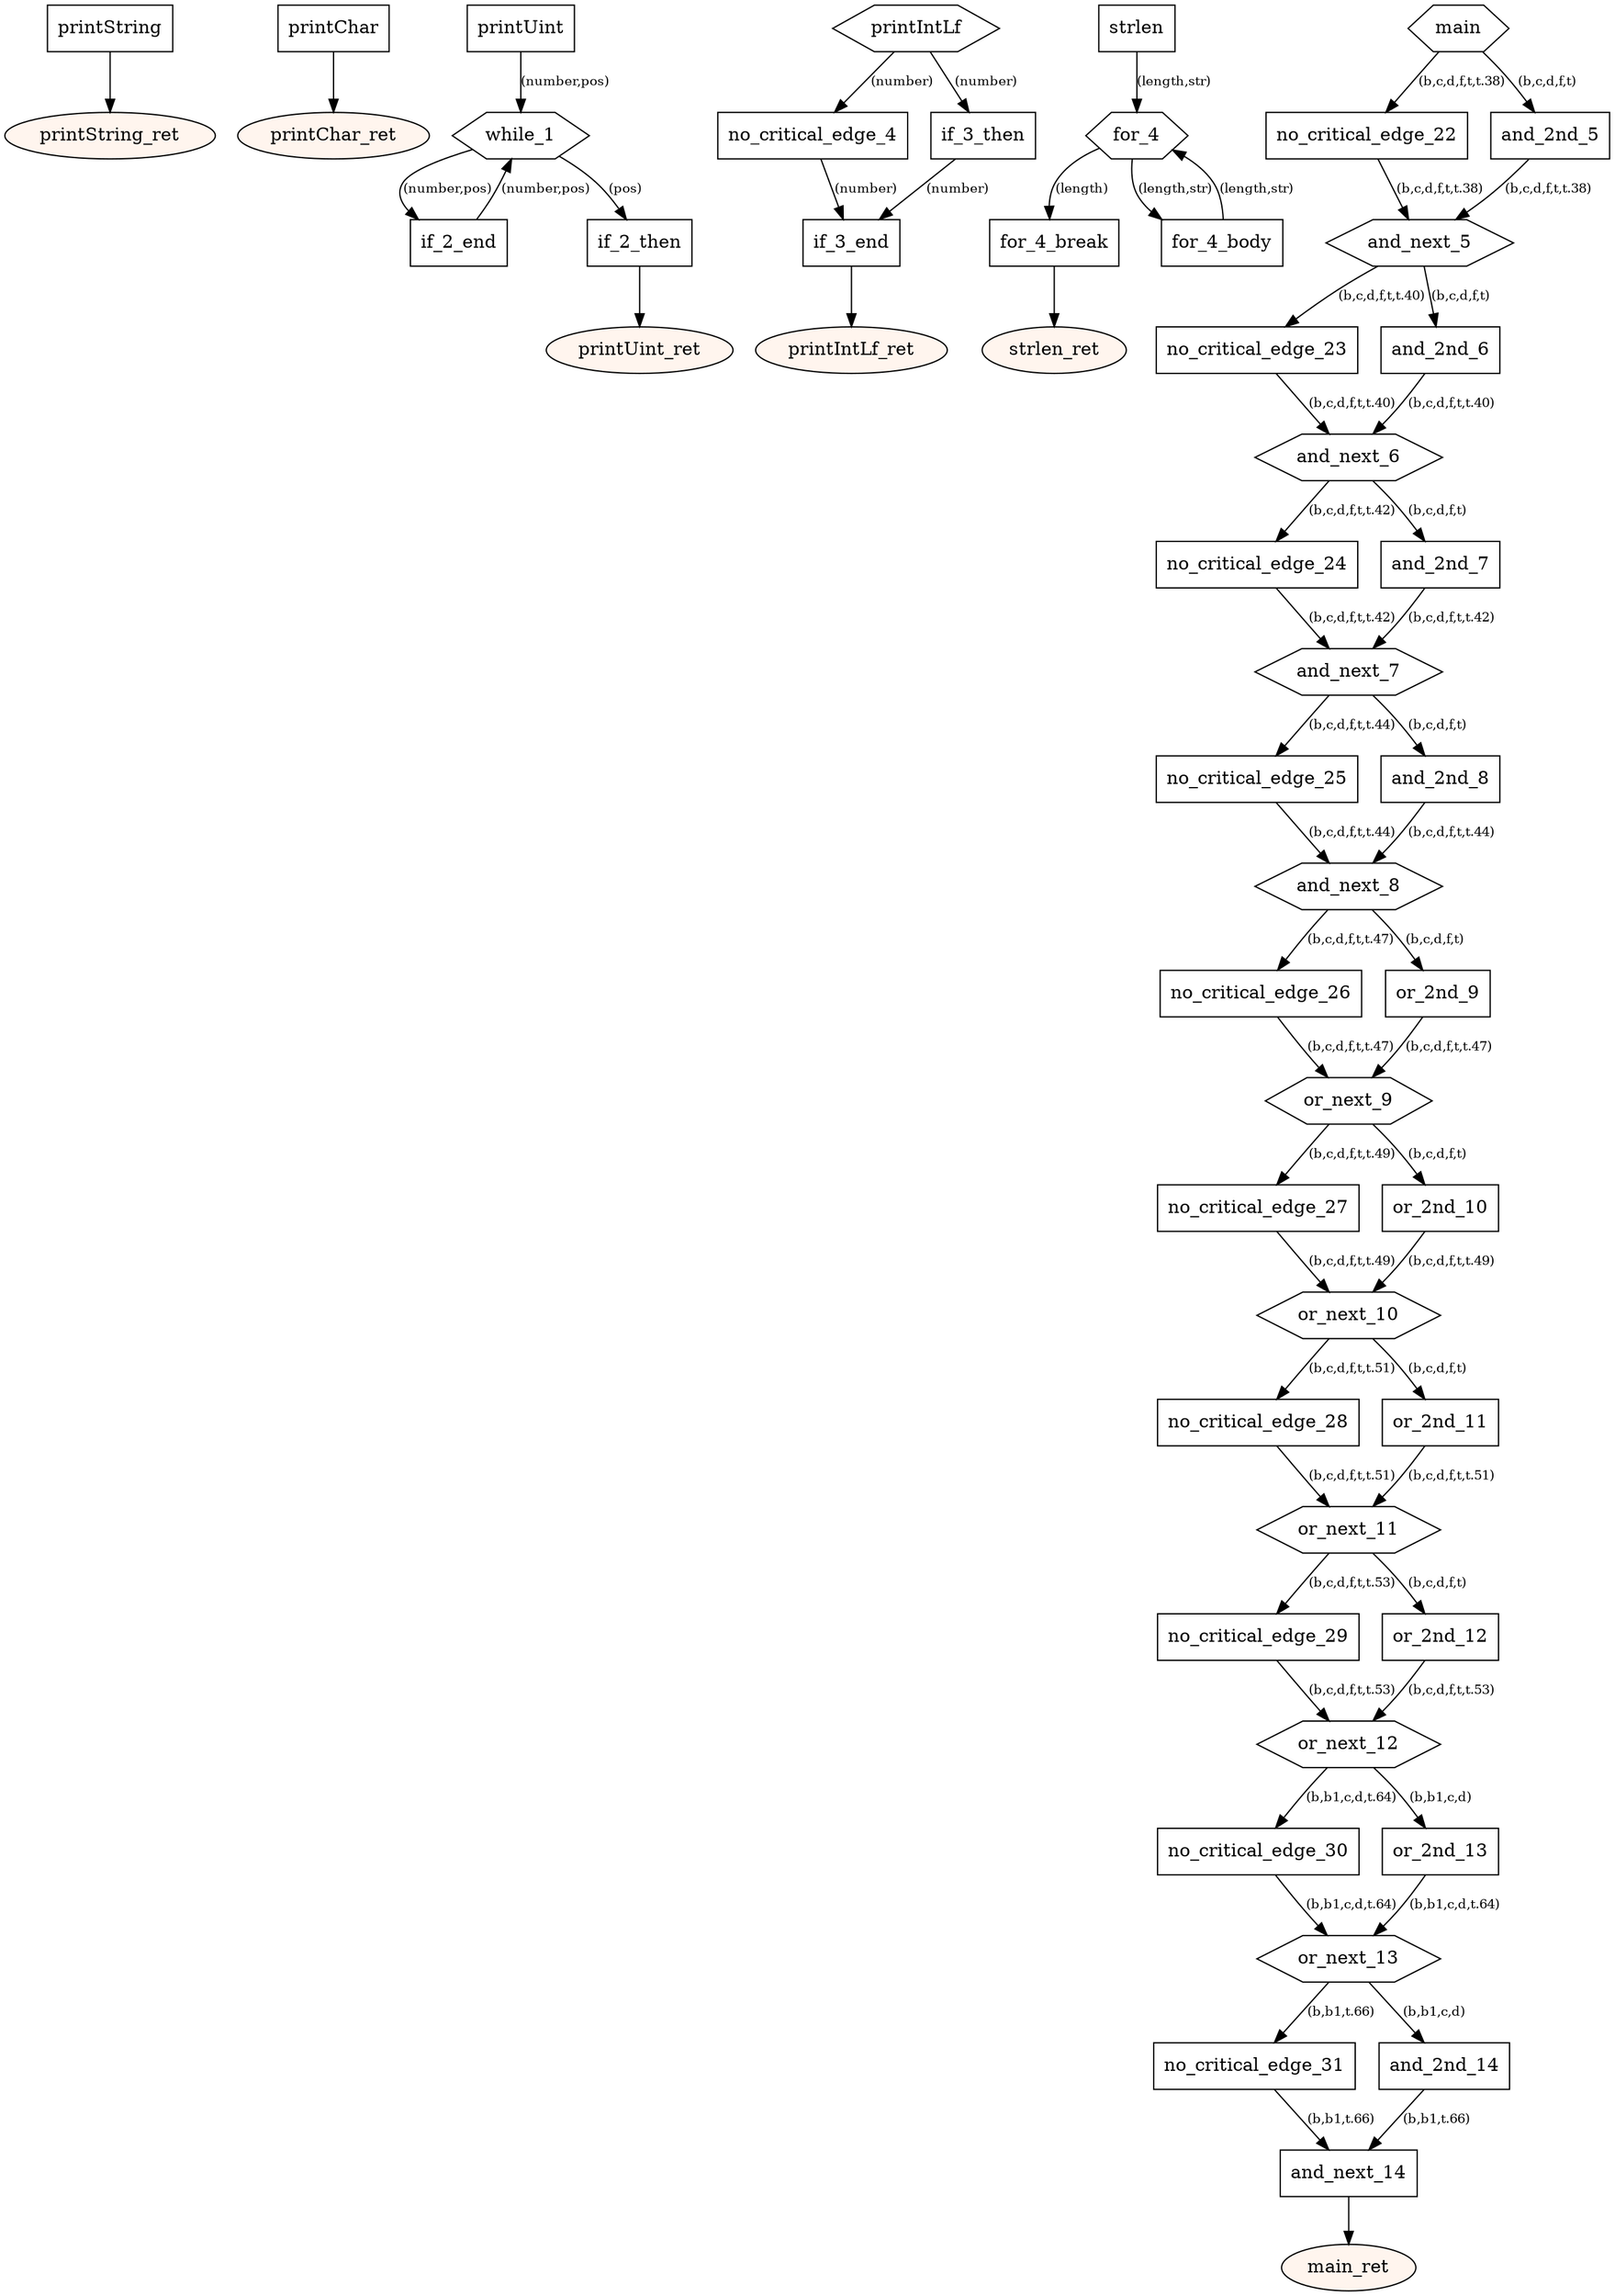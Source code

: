 digraph program {
	edge[fontsize="10pt"];
	subgraph fn_printString {
		BasicBlock_0_printString [label="printString",shape=box];
		BasicBlock_0_printString -> BasicBlock_0_printString_ret;
		BasicBlock_0_printString_ret [label="printString_ret",shape=oval,style=filled,fillcolor="#fff5ee"];
	}
	subgraph fn_printChar {
		BasicBlock_1_printChar [label="printChar",shape=box];
		BasicBlock_1_printChar -> BasicBlock_1_printChar_ret;
		BasicBlock_1_printChar_ret [label="printChar_ret",shape=oval,style=filled,fillcolor="#fff5ee"];
	}
	subgraph fn_printUint {
		BasicBlock_2_printUint [label="printUint",shape=box];
		BasicBlock_2_printUint -> BasicBlock_2_while_1 [label="(number,pos)"];
		BasicBlock_2_while_1 [label="while_1",shape=hexagon];
		BasicBlock_2_while_1 -> BasicBlock_2_if_2_end [label="(number,pos)"];
		BasicBlock_2_while_1 -> BasicBlock_2_if_2_then [label="(pos)"];
		BasicBlock_2_if_2_end [label="if_2_end",shape=box];
		BasicBlock_2_if_2_end -> BasicBlock_2_while_1 [label="(number,pos)"];
		BasicBlock_2_if_2_then [label="if_2_then",shape=box];
		BasicBlock_2_if_2_then -> BasicBlock_2_printUint_ret;
		BasicBlock_2_printUint_ret [label="printUint_ret",shape=oval,style=filled,fillcolor="#fff5ee"];
	}
	subgraph fn_printIntLf {
		BasicBlock_3_printIntLf [label="printIntLf",shape=hexagon];
		BasicBlock_3_printIntLf -> BasicBlock_3_no_critical_edge_4 [label="(number)"];
		BasicBlock_3_printIntLf -> BasicBlock_3_if_3_then [label="(number)"];
		BasicBlock_3_no_critical_edge_4 [label="no_critical_edge_4",shape=box];
		BasicBlock_3_no_critical_edge_4 -> BasicBlock_3_if_3_end [label="(number)"];
		BasicBlock_3_if_3_then [label="if_3_then",shape=box];
		BasicBlock_3_if_3_then -> BasicBlock_3_if_3_end [label="(number)"];
		BasicBlock_3_if_3_end [label="if_3_end",shape=box];
		BasicBlock_3_if_3_end -> BasicBlock_3_printIntLf_ret;
		BasicBlock_3_printIntLf_ret [label="printIntLf_ret",shape=oval,style=filled,fillcolor="#fff5ee"];
	}
	subgraph fn_strlen {
		BasicBlock_4_strlen [label="strlen",shape=box];
		BasicBlock_4_strlen -> BasicBlock_4_for_4 [label="(length,str)"];
		BasicBlock_4_for_4 [label="for_4",shape=hexagon];
		BasicBlock_4_for_4 -> BasicBlock_4_for_4_break [label="(length)"];
		BasicBlock_4_for_4 -> BasicBlock_4_for_4_body [label="(length,str)"];
		BasicBlock_4_for_4_body [label="for_4_body",shape=box];
		BasicBlock_4_for_4_body -> BasicBlock_4_for_4 [label="(length,str)"];
		BasicBlock_4_for_4_break [label="for_4_break",shape=box];
		BasicBlock_4_for_4_break -> BasicBlock_4_strlen_ret;
		BasicBlock_4_strlen_ret [label="strlen_ret",shape=oval,style=filled,fillcolor="#fff5ee"];
	}
	subgraph fn_main {
		BasicBlock_5_main [label="main",shape=hexagon];
		BasicBlock_5_main -> BasicBlock_5_no_critical_edge_22 [label="(b,c,d,f,t,t.38)"];
		BasicBlock_5_main -> BasicBlock_5_and_2nd_5 [label="(b,c,d,f,t)"];
		BasicBlock_5_no_critical_edge_22 [label="no_critical_edge_22",shape=box];
		BasicBlock_5_no_critical_edge_22 -> BasicBlock_5_and_next_5 [label="(b,c,d,f,t,t.38)"];
		BasicBlock_5_and_2nd_5 [label="and_2nd_5",shape=box];
		BasicBlock_5_and_2nd_5 -> BasicBlock_5_and_next_5 [label="(b,c,d,f,t,t.38)"];
		BasicBlock_5_and_next_5 [label="and_next_5",shape=hexagon];
		BasicBlock_5_and_next_5 -> BasicBlock_5_no_critical_edge_23 [label="(b,c,d,f,t,t.40)"];
		BasicBlock_5_and_next_5 -> BasicBlock_5_and_2nd_6 [label="(b,c,d,f,t)"];
		BasicBlock_5_no_critical_edge_23 [label="no_critical_edge_23",shape=box];
		BasicBlock_5_no_critical_edge_23 -> BasicBlock_5_and_next_6 [label="(b,c,d,f,t,t.40)"];
		BasicBlock_5_and_2nd_6 [label="and_2nd_6",shape=box];
		BasicBlock_5_and_2nd_6 -> BasicBlock_5_and_next_6 [label="(b,c,d,f,t,t.40)"];
		BasicBlock_5_and_next_6 [label="and_next_6",shape=hexagon];
		BasicBlock_5_and_next_6 -> BasicBlock_5_no_critical_edge_24 [label="(b,c,d,f,t,t.42)"];
		BasicBlock_5_and_next_6 -> BasicBlock_5_and_2nd_7 [label="(b,c,d,f,t)"];
		BasicBlock_5_no_critical_edge_24 [label="no_critical_edge_24",shape=box];
		BasicBlock_5_no_critical_edge_24 -> BasicBlock_5_and_next_7 [label="(b,c,d,f,t,t.42)"];
		BasicBlock_5_and_2nd_7 [label="and_2nd_7",shape=box];
		BasicBlock_5_and_2nd_7 -> BasicBlock_5_and_next_7 [label="(b,c,d,f,t,t.42)"];
		BasicBlock_5_and_next_7 [label="and_next_7",shape=hexagon];
		BasicBlock_5_and_next_7 -> BasicBlock_5_no_critical_edge_25 [label="(b,c,d,f,t,t.44)"];
		BasicBlock_5_and_next_7 -> BasicBlock_5_and_2nd_8 [label="(b,c,d,f,t)"];
		BasicBlock_5_no_critical_edge_25 [label="no_critical_edge_25",shape=box];
		BasicBlock_5_no_critical_edge_25 -> BasicBlock_5_and_next_8 [label="(b,c,d,f,t,t.44)"];
		BasicBlock_5_and_2nd_8 [label="and_2nd_8",shape=box];
		BasicBlock_5_and_2nd_8 -> BasicBlock_5_and_next_8 [label="(b,c,d,f,t,t.44)"];
		BasicBlock_5_and_next_8 [label="and_next_8",shape=hexagon];
		BasicBlock_5_and_next_8 -> BasicBlock_5_no_critical_edge_26 [label="(b,c,d,f,t,t.47)"];
		BasicBlock_5_and_next_8 -> BasicBlock_5_or_2nd_9 [label="(b,c,d,f,t)"];
		BasicBlock_5_no_critical_edge_26 [label="no_critical_edge_26",shape=box];
		BasicBlock_5_no_critical_edge_26 -> BasicBlock_5_or_next_9 [label="(b,c,d,f,t,t.47)"];
		BasicBlock_5_or_2nd_9 [label="or_2nd_9",shape=box];
		BasicBlock_5_or_2nd_9 -> BasicBlock_5_or_next_9 [label="(b,c,d,f,t,t.47)"];
		BasicBlock_5_or_next_9 [label="or_next_9",shape=hexagon];
		BasicBlock_5_or_next_9 -> BasicBlock_5_no_critical_edge_27 [label="(b,c,d,f,t,t.49)"];
		BasicBlock_5_or_next_9 -> BasicBlock_5_or_2nd_10 [label="(b,c,d,f,t)"];
		BasicBlock_5_no_critical_edge_27 [label="no_critical_edge_27",shape=box];
		BasicBlock_5_no_critical_edge_27 -> BasicBlock_5_or_next_10 [label="(b,c,d,f,t,t.49)"];
		BasicBlock_5_or_2nd_10 [label="or_2nd_10",shape=box];
		BasicBlock_5_or_2nd_10 -> BasicBlock_5_or_next_10 [label="(b,c,d,f,t,t.49)"];
		BasicBlock_5_or_next_10 [label="or_next_10",shape=hexagon];
		BasicBlock_5_or_next_10 -> BasicBlock_5_no_critical_edge_28 [label="(b,c,d,f,t,t.51)"];
		BasicBlock_5_or_next_10 -> BasicBlock_5_or_2nd_11 [label="(b,c,d,f,t)"];
		BasicBlock_5_no_critical_edge_28 [label="no_critical_edge_28",shape=box];
		BasicBlock_5_no_critical_edge_28 -> BasicBlock_5_or_next_11 [label="(b,c,d,f,t,t.51)"];
		BasicBlock_5_or_2nd_11 [label="or_2nd_11",shape=box];
		BasicBlock_5_or_2nd_11 -> BasicBlock_5_or_next_11 [label="(b,c,d,f,t,t.51)"];
		BasicBlock_5_or_next_11 [label="or_next_11",shape=hexagon];
		BasicBlock_5_or_next_11 -> BasicBlock_5_no_critical_edge_29 [label="(b,c,d,f,t,t.53)"];
		BasicBlock_5_or_next_11 -> BasicBlock_5_or_2nd_12 [label="(b,c,d,f,t)"];
		BasicBlock_5_no_critical_edge_29 [label="no_critical_edge_29",shape=box];
		BasicBlock_5_no_critical_edge_29 -> BasicBlock_5_or_next_12 [label="(b,c,d,f,t,t.53)"];
		BasicBlock_5_or_2nd_12 [label="or_2nd_12",shape=box];
		BasicBlock_5_or_2nd_12 -> BasicBlock_5_or_next_12 [label="(b,c,d,f,t,t.53)"];
		BasicBlock_5_or_next_12 [label="or_next_12",shape=hexagon];
		BasicBlock_5_or_next_12 -> BasicBlock_5_no_critical_edge_30 [label="(b,b1,c,d,t.64)"];
		BasicBlock_5_or_next_12 -> BasicBlock_5_or_2nd_13 [label="(b,b1,c,d)"];
		BasicBlock_5_no_critical_edge_30 [label="no_critical_edge_30",shape=box];
		BasicBlock_5_no_critical_edge_30 -> BasicBlock_5_or_next_13 [label="(b,b1,c,d,t.64)"];
		BasicBlock_5_or_2nd_13 [label="or_2nd_13",shape=box];
		BasicBlock_5_or_2nd_13 -> BasicBlock_5_or_next_13 [label="(b,b1,c,d,t.64)"];
		BasicBlock_5_or_next_13 [label="or_next_13",shape=hexagon];
		BasicBlock_5_or_next_13 -> BasicBlock_5_no_critical_edge_31 [label="(b,b1,t.66)"];
		BasicBlock_5_or_next_13 -> BasicBlock_5_and_2nd_14 [label="(b,b1,c,d)"];
		BasicBlock_5_no_critical_edge_31 [label="no_critical_edge_31",shape=box];
		BasicBlock_5_no_critical_edge_31 -> BasicBlock_5_and_next_14 [label="(b,b1,t.66)"];
		BasicBlock_5_and_2nd_14 [label="and_2nd_14",shape=box];
		BasicBlock_5_and_2nd_14 -> BasicBlock_5_and_next_14 [label="(b,b1,t.66)"];
		BasicBlock_5_and_next_14 [label="and_next_14",shape=box];
		BasicBlock_5_and_next_14 -> BasicBlock_5_main_ret;
		BasicBlock_5_main_ret [label="main_ret",shape=oval,style=filled,fillcolor="#fff5ee"];
	}
}
